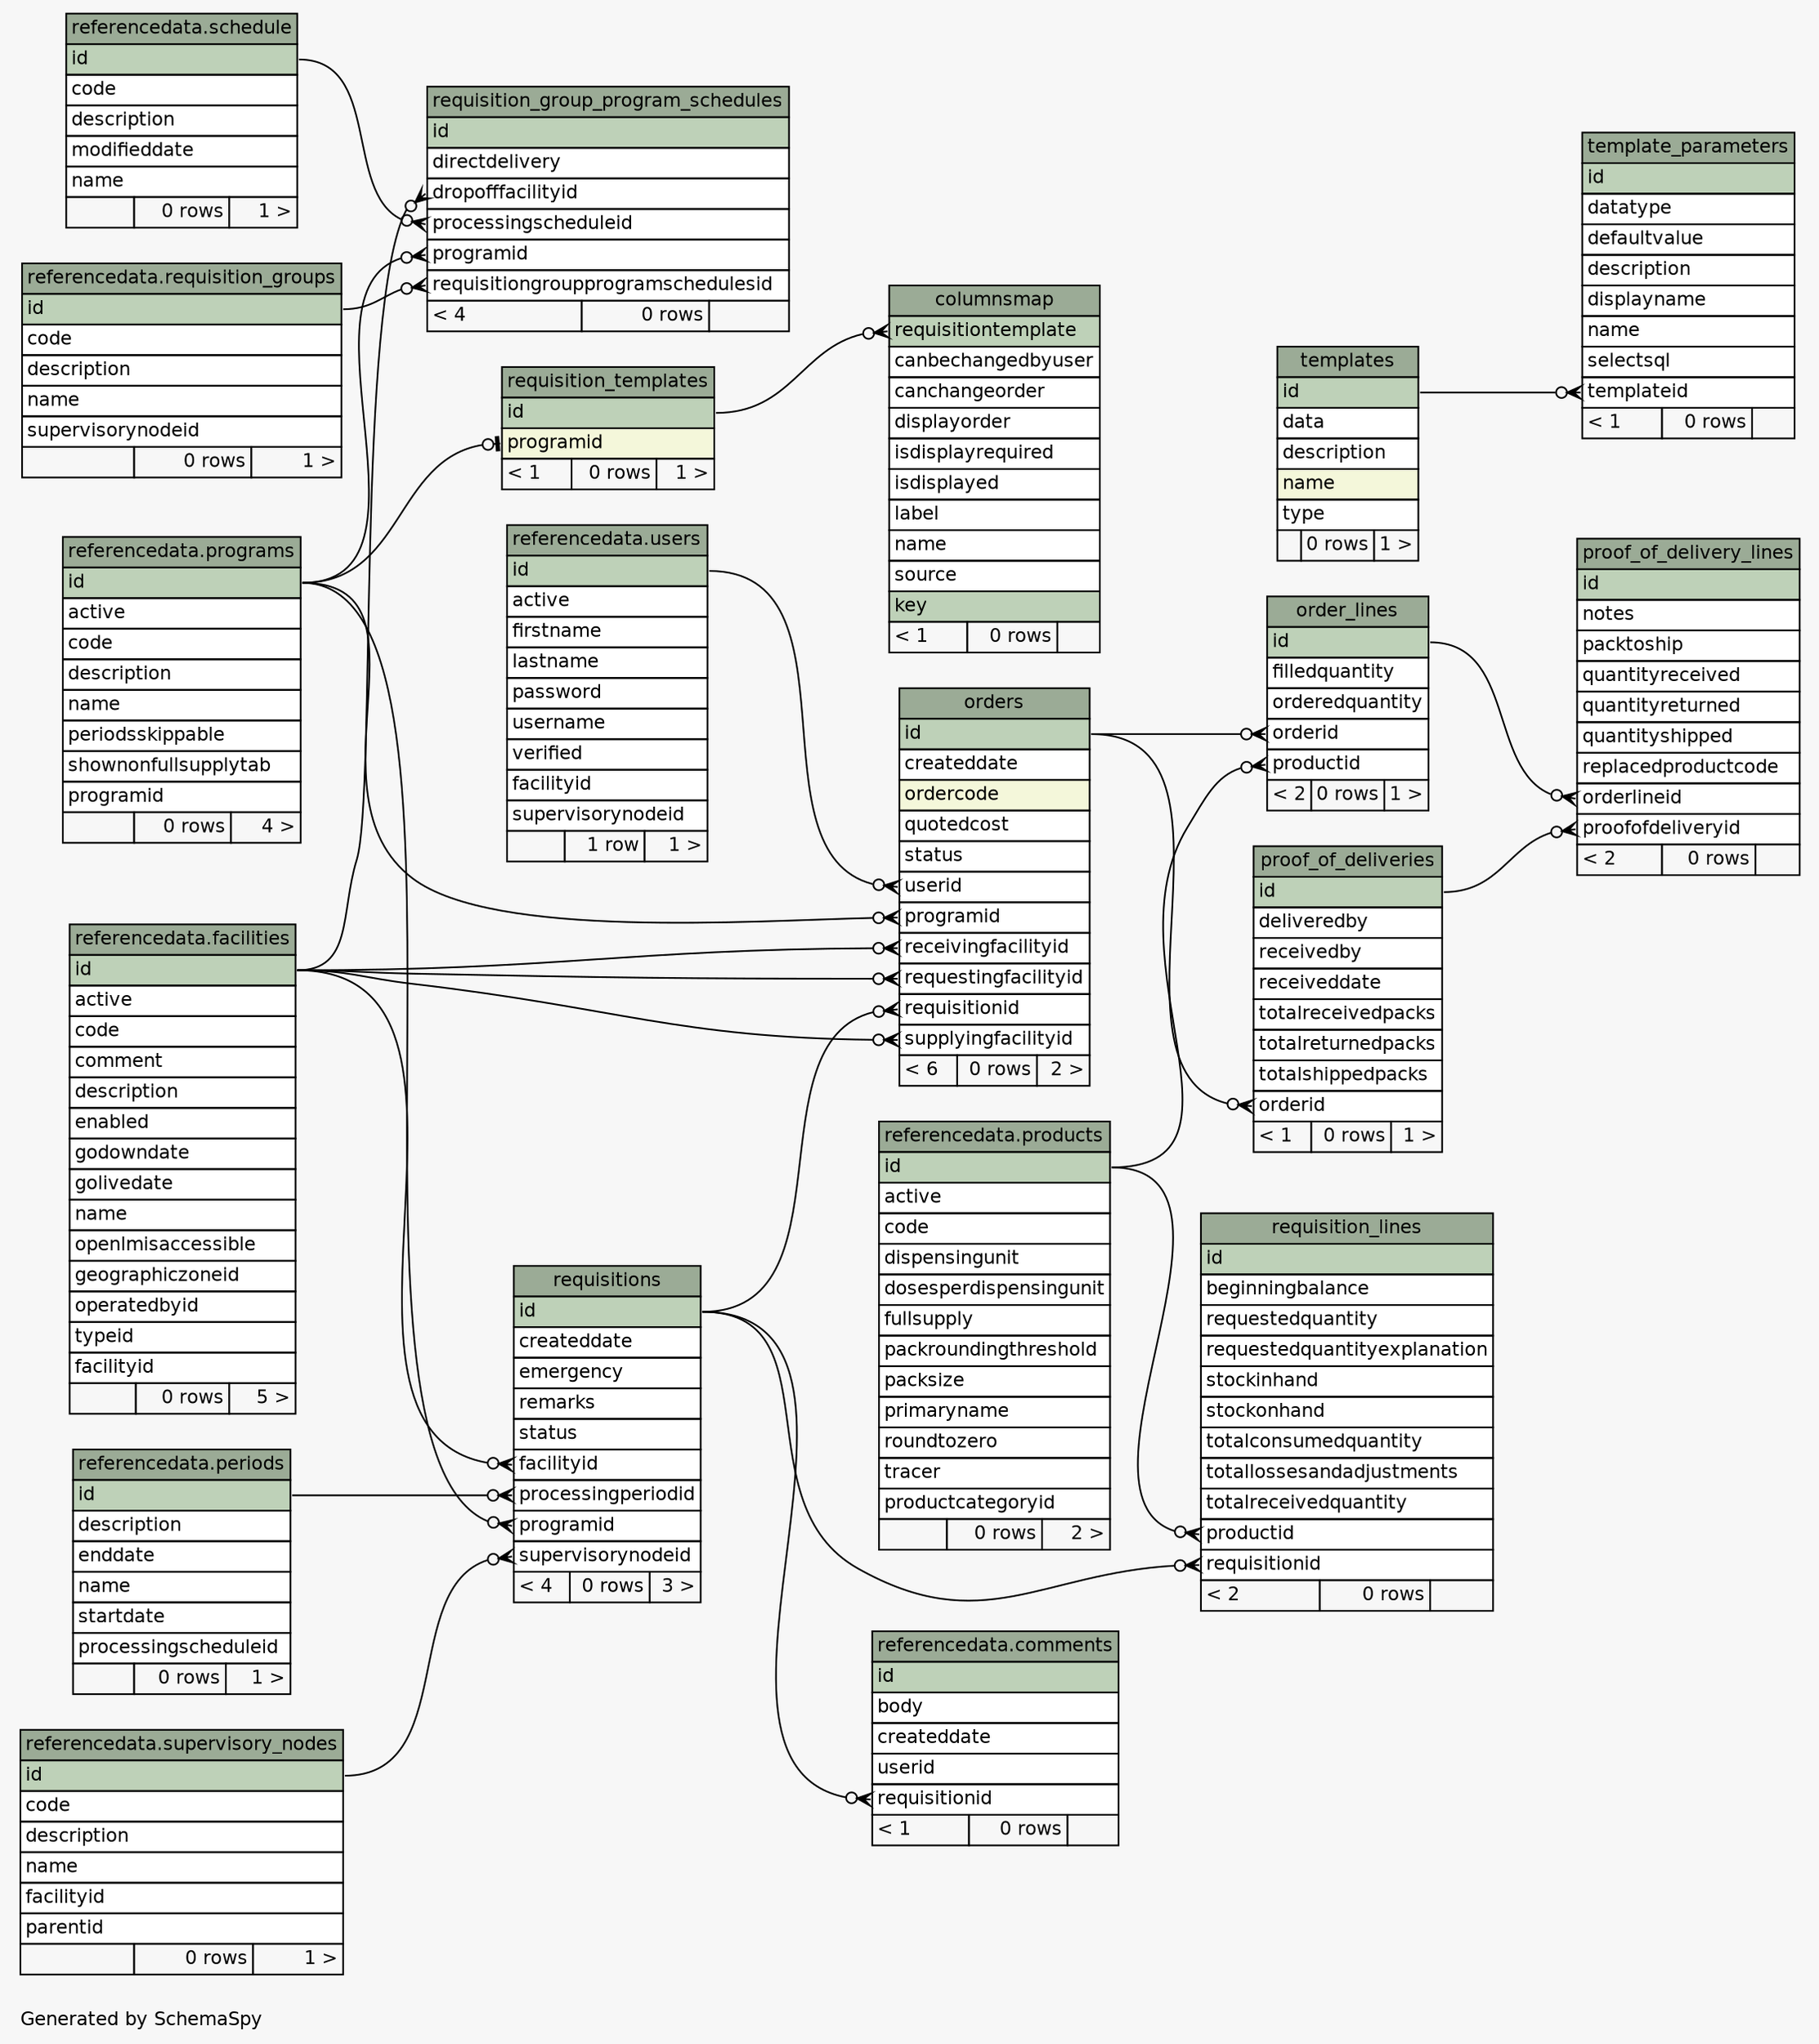 // dot 2.38.0 on Linux 4.1.17-22.30.amzn1.x86_64
// SchemaSpy rev 590
digraph "largeRelationshipsDiagram" {
  graph [
    rankdir="RL"
    bgcolor="#f7f7f7"
    label="\nGenerated by SchemaSpy"
    labeljust="l"
    nodesep="0.18"
    ranksep="0.46"
    fontname="Helvetica"
    fontsize="11"
  ];
  node [
    fontname="Helvetica"
    fontsize="11"
    shape="plaintext"
  ];
  edge [
    arrowsize="0.8"
  ];
  "columnsmap" [
    label=<
    <TABLE BORDER="0" CELLBORDER="1" CELLSPACING="0" BGCOLOR="#ffffff">
      <TR><TD COLSPAN="3" BGCOLOR="#9bab96" ALIGN="CENTER">columnsmap</TD></TR>
      <TR><TD PORT="requisitiontemplate" COLSPAN="3" BGCOLOR="#bed1b8" ALIGN="LEFT">requisitiontemplate</TD></TR>
      <TR><TD PORT="canbechangedbyuser" COLSPAN="3" ALIGN="LEFT">canbechangedbyuser</TD></TR>
      <TR><TD PORT="canchangeorder" COLSPAN="3" ALIGN="LEFT">canchangeorder</TD></TR>
      <TR><TD PORT="displayorder" COLSPAN="3" ALIGN="LEFT">displayorder</TD></TR>
      <TR><TD PORT="isdisplayrequired" COLSPAN="3" ALIGN="LEFT">isdisplayrequired</TD></TR>
      <TR><TD PORT="isdisplayed" COLSPAN="3" ALIGN="LEFT">isdisplayed</TD></TR>
      <TR><TD PORT="label" COLSPAN="3" ALIGN="LEFT">label</TD></TR>
      <TR><TD PORT="name" COLSPAN="3" ALIGN="LEFT">name</TD></TR>
      <TR><TD PORT="source" COLSPAN="3" ALIGN="LEFT">source</TD></TR>
      <TR><TD PORT="key" COLSPAN="3" BGCOLOR="#bed1b8" ALIGN="LEFT">key</TD></TR>
      <TR><TD ALIGN="LEFT" BGCOLOR="#f7f7f7">&lt; 1</TD><TD ALIGN="RIGHT" BGCOLOR="#f7f7f7">0 rows</TD><TD ALIGN="RIGHT" BGCOLOR="#f7f7f7">  </TD></TR>
    </TABLE>>
    URL="tables/columnsmap.html"
    tooltip="columnsmap"
  ];
  "referencedata.comments" [
    label=<
    <TABLE BORDER="0" CELLBORDER="1" CELLSPACING="0" BGCOLOR="#ffffff">
      <TR><TD COLSPAN="3" BGCOLOR="#9bab96" ALIGN="CENTER">referencedata.comments</TD></TR>
      <TR><TD PORT="id" COLSPAN="3" BGCOLOR="#bed1b8" ALIGN="LEFT">id</TD></TR>
      <TR><TD PORT="body" COLSPAN="3" ALIGN="LEFT">body</TD></TR>
      <TR><TD PORT="createddate" COLSPAN="3" ALIGN="LEFT">createddate</TD></TR>
      <TR><TD PORT="userid" COLSPAN="3" ALIGN="LEFT">userid</TD></TR>
      <TR><TD PORT="requisitionid" COLSPAN="3" ALIGN="LEFT">requisitionid</TD></TR>
      <TR><TD ALIGN="LEFT" BGCOLOR="#f7f7f7">&lt; 1</TD><TD ALIGN="RIGHT" BGCOLOR="#f7f7f7">0 rows</TD><TD ALIGN="RIGHT" BGCOLOR="#f7f7f7">  </TD></TR>
    </TABLE>>
    URL="tables/../../referencedata/tables/comments.html"
    tooltip="referencedata.comments"
  ];
  "referencedata.facilities" [
    label=<
    <TABLE BORDER="0" CELLBORDER="1" CELLSPACING="0" BGCOLOR="#ffffff">
      <TR><TD COLSPAN="3" BGCOLOR="#9bab96" ALIGN="CENTER">referencedata.facilities</TD></TR>
      <TR><TD PORT="id" COLSPAN="3" BGCOLOR="#bed1b8" ALIGN="LEFT">id</TD></TR>
      <TR><TD PORT="active" COLSPAN="3" ALIGN="LEFT">active</TD></TR>
      <TR><TD PORT="code" COLSPAN="3" ALIGN="LEFT">code</TD></TR>
      <TR><TD PORT="comment" COLSPAN="3" ALIGN="LEFT">comment</TD></TR>
      <TR><TD PORT="description" COLSPAN="3" ALIGN="LEFT">description</TD></TR>
      <TR><TD PORT="enabled" COLSPAN="3" ALIGN="LEFT">enabled</TD></TR>
      <TR><TD PORT="godowndate" COLSPAN="3" ALIGN="LEFT">godowndate</TD></TR>
      <TR><TD PORT="golivedate" COLSPAN="3" ALIGN="LEFT">golivedate</TD></TR>
      <TR><TD PORT="name" COLSPAN="3" ALIGN="LEFT">name</TD></TR>
      <TR><TD PORT="openlmisaccessible" COLSPAN="3" ALIGN="LEFT">openlmisaccessible</TD></TR>
      <TR><TD PORT="geographiczoneid" COLSPAN="3" ALIGN="LEFT">geographiczoneid</TD></TR>
      <TR><TD PORT="operatedbyid" COLSPAN="3" ALIGN="LEFT">operatedbyid</TD></TR>
      <TR><TD PORT="typeid" COLSPAN="3" ALIGN="LEFT">typeid</TD></TR>
      <TR><TD PORT="facilityid" COLSPAN="3" ALIGN="LEFT">facilityid</TD></TR>
      <TR><TD ALIGN="LEFT" BGCOLOR="#f7f7f7">  </TD><TD ALIGN="RIGHT" BGCOLOR="#f7f7f7">0 rows</TD><TD ALIGN="RIGHT" BGCOLOR="#f7f7f7">5 &gt;</TD></TR>
    </TABLE>>
    URL="tables/../../referencedata/tables/facilities.html"
    tooltip="referencedata.facilities"
  ];
  "order_lines" [
    label=<
    <TABLE BORDER="0" CELLBORDER="1" CELLSPACING="0" BGCOLOR="#ffffff">
      <TR><TD COLSPAN="3" BGCOLOR="#9bab96" ALIGN="CENTER">order_lines</TD></TR>
      <TR><TD PORT="id" COLSPAN="3" BGCOLOR="#bed1b8" ALIGN="LEFT">id</TD></TR>
      <TR><TD PORT="filledquantity" COLSPAN="3" ALIGN="LEFT">filledquantity</TD></TR>
      <TR><TD PORT="orderedquantity" COLSPAN="3" ALIGN="LEFT">orderedquantity</TD></TR>
      <TR><TD PORT="orderid" COLSPAN="3" ALIGN="LEFT">orderid</TD></TR>
      <TR><TD PORT="productid" COLSPAN="3" ALIGN="LEFT">productid</TD></TR>
      <TR><TD ALIGN="LEFT" BGCOLOR="#f7f7f7">&lt; 2</TD><TD ALIGN="RIGHT" BGCOLOR="#f7f7f7">0 rows</TD><TD ALIGN="RIGHT" BGCOLOR="#f7f7f7">1 &gt;</TD></TR>
    </TABLE>>
    URL="tables/order_lines.html"
    tooltip="order_lines"
  ];
  "orders" [
    label=<
    <TABLE BORDER="0" CELLBORDER="1" CELLSPACING="0" BGCOLOR="#ffffff">
      <TR><TD COLSPAN="3" BGCOLOR="#9bab96" ALIGN="CENTER">orders</TD></TR>
      <TR><TD PORT="id" COLSPAN="3" BGCOLOR="#bed1b8" ALIGN="LEFT">id</TD></TR>
      <TR><TD PORT="createddate" COLSPAN="3" ALIGN="LEFT">createddate</TD></TR>
      <TR><TD PORT="ordercode" COLSPAN="3" BGCOLOR="#f4f7da" ALIGN="LEFT">ordercode</TD></TR>
      <TR><TD PORT="quotedcost" COLSPAN="3" ALIGN="LEFT">quotedcost</TD></TR>
      <TR><TD PORT="status" COLSPAN="3" ALIGN="LEFT">status</TD></TR>
      <TR><TD PORT="userid" COLSPAN="3" ALIGN="LEFT">userid</TD></TR>
      <TR><TD PORT="programid" COLSPAN="3" ALIGN="LEFT">programid</TD></TR>
      <TR><TD PORT="receivingfacilityid" COLSPAN="3" ALIGN="LEFT">receivingfacilityid</TD></TR>
      <TR><TD PORT="requestingfacilityid" COLSPAN="3" ALIGN="LEFT">requestingfacilityid</TD></TR>
      <TR><TD PORT="requisitionid" COLSPAN="3" ALIGN="LEFT">requisitionid</TD></TR>
      <TR><TD PORT="supplyingfacilityid" COLSPAN="3" ALIGN="LEFT">supplyingfacilityid</TD></TR>
      <TR><TD ALIGN="LEFT" BGCOLOR="#f7f7f7">&lt; 6</TD><TD ALIGN="RIGHT" BGCOLOR="#f7f7f7">0 rows</TD><TD ALIGN="RIGHT" BGCOLOR="#f7f7f7">2 &gt;</TD></TR>
    </TABLE>>
    URL="tables/orders.html"
    tooltip="orders"
  ];
  "referencedata.periods" [
    label=<
    <TABLE BORDER="0" CELLBORDER="1" CELLSPACING="0" BGCOLOR="#ffffff">
      <TR><TD COLSPAN="3" BGCOLOR="#9bab96" ALIGN="CENTER">referencedata.periods</TD></TR>
      <TR><TD PORT="id" COLSPAN="3" BGCOLOR="#bed1b8" ALIGN="LEFT">id</TD></TR>
      <TR><TD PORT="description" COLSPAN="3" ALIGN="LEFT">description</TD></TR>
      <TR><TD PORT="enddate" COLSPAN="3" ALIGN="LEFT">enddate</TD></TR>
      <TR><TD PORT="name" COLSPAN="3" ALIGN="LEFT">name</TD></TR>
      <TR><TD PORT="startdate" COLSPAN="3" ALIGN="LEFT">startdate</TD></TR>
      <TR><TD PORT="processingscheduleid" COLSPAN="3" ALIGN="LEFT">processingscheduleid</TD></TR>
      <TR><TD ALIGN="LEFT" BGCOLOR="#f7f7f7">  </TD><TD ALIGN="RIGHT" BGCOLOR="#f7f7f7">0 rows</TD><TD ALIGN="RIGHT" BGCOLOR="#f7f7f7">1 &gt;</TD></TR>
    </TABLE>>
    URL="tables/../../referencedata/tables/periods.html"
    tooltip="referencedata.periods"
  ];
  "referencedata.products" [
    label=<
    <TABLE BORDER="0" CELLBORDER="1" CELLSPACING="0" BGCOLOR="#ffffff">
      <TR><TD COLSPAN="3" BGCOLOR="#9bab96" ALIGN="CENTER">referencedata.products</TD></TR>
      <TR><TD PORT="id" COLSPAN="3" BGCOLOR="#bed1b8" ALIGN="LEFT">id</TD></TR>
      <TR><TD PORT="active" COLSPAN="3" ALIGN="LEFT">active</TD></TR>
      <TR><TD PORT="code" COLSPAN="3" ALIGN="LEFT">code</TD></TR>
      <TR><TD PORT="dispensingunit" COLSPAN="3" ALIGN="LEFT">dispensingunit</TD></TR>
      <TR><TD PORT="dosesperdispensingunit" COLSPAN="3" ALIGN="LEFT">dosesperdispensingunit</TD></TR>
      <TR><TD PORT="fullsupply" COLSPAN="3" ALIGN="LEFT">fullsupply</TD></TR>
      <TR><TD PORT="packroundingthreshold" COLSPAN="3" ALIGN="LEFT">packroundingthreshold</TD></TR>
      <TR><TD PORT="packsize" COLSPAN="3" ALIGN="LEFT">packsize</TD></TR>
      <TR><TD PORT="primaryname" COLSPAN="3" ALIGN="LEFT">primaryname</TD></TR>
      <TR><TD PORT="roundtozero" COLSPAN="3" ALIGN="LEFT">roundtozero</TD></TR>
      <TR><TD PORT="tracer" COLSPAN="3" ALIGN="LEFT">tracer</TD></TR>
      <TR><TD PORT="productcategoryid" COLSPAN="3" ALIGN="LEFT">productcategoryid</TD></TR>
      <TR><TD ALIGN="LEFT" BGCOLOR="#f7f7f7">  </TD><TD ALIGN="RIGHT" BGCOLOR="#f7f7f7">0 rows</TD><TD ALIGN="RIGHT" BGCOLOR="#f7f7f7">2 &gt;</TD></TR>
    </TABLE>>
    URL="tables/../../referencedata/tables/products.html"
    tooltip="referencedata.products"
  ];
  "referencedata.programs" [
    label=<
    <TABLE BORDER="0" CELLBORDER="1" CELLSPACING="0" BGCOLOR="#ffffff">
      <TR><TD COLSPAN="3" BGCOLOR="#9bab96" ALIGN="CENTER">referencedata.programs</TD></TR>
      <TR><TD PORT="id" COLSPAN="3" BGCOLOR="#bed1b8" ALIGN="LEFT">id</TD></TR>
      <TR><TD PORT="active" COLSPAN="3" ALIGN="LEFT">active</TD></TR>
      <TR><TD PORT="code" COLSPAN="3" ALIGN="LEFT">code</TD></TR>
      <TR><TD PORT="description" COLSPAN="3" ALIGN="LEFT">description</TD></TR>
      <TR><TD PORT="name" COLSPAN="3" ALIGN="LEFT">name</TD></TR>
      <TR><TD PORT="periodsskippable" COLSPAN="3" ALIGN="LEFT">periodsskippable</TD></TR>
      <TR><TD PORT="shownonfullsupplytab" COLSPAN="3" ALIGN="LEFT">shownonfullsupplytab</TD></TR>
      <TR><TD PORT="programid" COLSPAN="3" ALIGN="LEFT">programid</TD></TR>
      <TR><TD ALIGN="LEFT" BGCOLOR="#f7f7f7">  </TD><TD ALIGN="RIGHT" BGCOLOR="#f7f7f7">0 rows</TD><TD ALIGN="RIGHT" BGCOLOR="#f7f7f7">4 &gt;</TD></TR>
    </TABLE>>
    URL="tables/../../referencedata/tables/programs.html"
    tooltip="referencedata.programs"
  ];
  "proof_of_deliveries" [
    label=<
    <TABLE BORDER="0" CELLBORDER="1" CELLSPACING="0" BGCOLOR="#ffffff">
      <TR><TD COLSPAN="3" BGCOLOR="#9bab96" ALIGN="CENTER">proof_of_deliveries</TD></TR>
      <TR><TD PORT="id" COLSPAN="3" BGCOLOR="#bed1b8" ALIGN="LEFT">id</TD></TR>
      <TR><TD PORT="deliveredby" COLSPAN="3" ALIGN="LEFT">deliveredby</TD></TR>
      <TR><TD PORT="receivedby" COLSPAN="3" ALIGN="LEFT">receivedby</TD></TR>
      <TR><TD PORT="receiveddate" COLSPAN="3" ALIGN="LEFT">receiveddate</TD></TR>
      <TR><TD PORT="totalreceivedpacks" COLSPAN="3" ALIGN="LEFT">totalreceivedpacks</TD></TR>
      <TR><TD PORT="totalreturnedpacks" COLSPAN="3" ALIGN="LEFT">totalreturnedpacks</TD></TR>
      <TR><TD PORT="totalshippedpacks" COLSPAN="3" ALIGN="LEFT">totalshippedpacks</TD></TR>
      <TR><TD PORT="orderid" COLSPAN="3" ALIGN="LEFT">orderid</TD></TR>
      <TR><TD ALIGN="LEFT" BGCOLOR="#f7f7f7">&lt; 1</TD><TD ALIGN="RIGHT" BGCOLOR="#f7f7f7">0 rows</TD><TD ALIGN="RIGHT" BGCOLOR="#f7f7f7">1 &gt;</TD></TR>
    </TABLE>>
    URL="tables/proof_of_deliveries.html"
    tooltip="proof_of_deliveries"
  ];
  "proof_of_delivery_lines" [
    label=<
    <TABLE BORDER="0" CELLBORDER="1" CELLSPACING="0" BGCOLOR="#ffffff">
      <TR><TD COLSPAN="3" BGCOLOR="#9bab96" ALIGN="CENTER">proof_of_delivery_lines</TD></TR>
      <TR><TD PORT="id" COLSPAN="3" BGCOLOR="#bed1b8" ALIGN="LEFT">id</TD></TR>
      <TR><TD PORT="notes" COLSPAN="3" ALIGN="LEFT">notes</TD></TR>
      <TR><TD PORT="packtoship" COLSPAN="3" ALIGN="LEFT">packtoship</TD></TR>
      <TR><TD PORT="quantityreceived" COLSPAN="3" ALIGN="LEFT">quantityreceived</TD></TR>
      <TR><TD PORT="quantityreturned" COLSPAN="3" ALIGN="LEFT">quantityreturned</TD></TR>
      <TR><TD PORT="quantityshipped" COLSPAN="3" ALIGN="LEFT">quantityshipped</TD></TR>
      <TR><TD PORT="replacedproductcode" COLSPAN="3" ALIGN="LEFT">replacedproductcode</TD></TR>
      <TR><TD PORT="orderlineid" COLSPAN="3" ALIGN="LEFT">orderlineid</TD></TR>
      <TR><TD PORT="proofofdeliveryid" COLSPAN="3" ALIGN="LEFT">proofofdeliveryid</TD></TR>
      <TR><TD ALIGN="LEFT" BGCOLOR="#f7f7f7">&lt; 2</TD><TD ALIGN="RIGHT" BGCOLOR="#f7f7f7">0 rows</TD><TD ALIGN="RIGHT" BGCOLOR="#f7f7f7">  </TD></TR>
    </TABLE>>
    URL="tables/proof_of_delivery_lines.html"
    tooltip="proof_of_delivery_lines"
  ];
  "requisition_group_program_schedules" [
    label=<
    <TABLE BORDER="0" CELLBORDER="1" CELLSPACING="0" BGCOLOR="#ffffff">
      <TR><TD COLSPAN="3" BGCOLOR="#9bab96" ALIGN="CENTER">requisition_group_program_schedules</TD></TR>
      <TR><TD PORT="id" COLSPAN="3" BGCOLOR="#bed1b8" ALIGN="LEFT">id</TD></TR>
      <TR><TD PORT="directdelivery" COLSPAN="3" ALIGN="LEFT">directdelivery</TD></TR>
      <TR><TD PORT="dropofffacilityid" COLSPAN="3" ALIGN="LEFT">dropofffacilityid</TD></TR>
      <TR><TD PORT="processingscheduleid" COLSPAN="3" ALIGN="LEFT">processingscheduleid</TD></TR>
      <TR><TD PORT="programid" COLSPAN="3" ALIGN="LEFT">programid</TD></TR>
      <TR><TD PORT="requisitiongroupprogramschedulesid" COLSPAN="3" ALIGN="LEFT">requisitiongroupprogramschedulesid</TD></TR>
      <TR><TD ALIGN="LEFT" BGCOLOR="#f7f7f7">&lt; 4</TD><TD ALIGN="RIGHT" BGCOLOR="#f7f7f7">0 rows</TD><TD ALIGN="RIGHT" BGCOLOR="#f7f7f7">  </TD></TR>
    </TABLE>>
    URL="tables/requisition_group_program_schedules.html"
    tooltip="requisition_group_program_schedules"
  ];
  "referencedata.requisition_groups" [
    label=<
    <TABLE BORDER="0" CELLBORDER="1" CELLSPACING="0" BGCOLOR="#ffffff">
      <TR><TD COLSPAN="3" BGCOLOR="#9bab96" ALIGN="CENTER">referencedata.requisition_groups</TD></TR>
      <TR><TD PORT="id" COLSPAN="3" BGCOLOR="#bed1b8" ALIGN="LEFT">id</TD></TR>
      <TR><TD PORT="code" COLSPAN="3" ALIGN="LEFT">code</TD></TR>
      <TR><TD PORT="description" COLSPAN="3" ALIGN="LEFT">description</TD></TR>
      <TR><TD PORT="name" COLSPAN="3" ALIGN="LEFT">name</TD></TR>
      <TR><TD PORT="supervisorynodeid" COLSPAN="3" ALIGN="LEFT">supervisorynodeid</TD></TR>
      <TR><TD ALIGN="LEFT" BGCOLOR="#f7f7f7">  </TD><TD ALIGN="RIGHT" BGCOLOR="#f7f7f7">0 rows</TD><TD ALIGN="RIGHT" BGCOLOR="#f7f7f7">1 &gt;</TD></TR>
    </TABLE>>
    URL="tables/../../referencedata/tables/requisition_groups.html"
    tooltip="referencedata.requisition_groups"
  ];
  "requisition_lines" [
    label=<
    <TABLE BORDER="0" CELLBORDER="1" CELLSPACING="0" BGCOLOR="#ffffff">
      <TR><TD COLSPAN="3" BGCOLOR="#9bab96" ALIGN="CENTER">requisition_lines</TD></TR>
      <TR><TD PORT="id" COLSPAN="3" BGCOLOR="#bed1b8" ALIGN="LEFT">id</TD></TR>
      <TR><TD PORT="beginningbalance" COLSPAN="3" ALIGN="LEFT">beginningbalance</TD></TR>
      <TR><TD PORT="requestedquantity" COLSPAN="3" ALIGN="LEFT">requestedquantity</TD></TR>
      <TR><TD PORT="requestedquantityexplanation" COLSPAN="3" ALIGN="LEFT">requestedquantityexplanation</TD></TR>
      <TR><TD PORT="stockinhand" COLSPAN="3" ALIGN="LEFT">stockinhand</TD></TR>
      <TR><TD PORT="stockonhand" COLSPAN="3" ALIGN="LEFT">stockonhand</TD></TR>
      <TR><TD PORT="totalconsumedquantity" COLSPAN="3" ALIGN="LEFT">totalconsumedquantity</TD></TR>
      <TR><TD PORT="totallossesandadjustments" COLSPAN="3" ALIGN="LEFT">totallossesandadjustments</TD></TR>
      <TR><TD PORT="totalreceivedquantity" COLSPAN="3" ALIGN="LEFT">totalreceivedquantity</TD></TR>
      <TR><TD PORT="productid" COLSPAN="3" ALIGN="LEFT">productid</TD></TR>
      <TR><TD PORT="requisitionid" COLSPAN="3" ALIGN="LEFT">requisitionid</TD></TR>
      <TR><TD ALIGN="LEFT" BGCOLOR="#f7f7f7">&lt; 2</TD><TD ALIGN="RIGHT" BGCOLOR="#f7f7f7">0 rows</TD><TD ALIGN="RIGHT" BGCOLOR="#f7f7f7">  </TD></TR>
    </TABLE>>
    URL="tables/requisition_lines.html"
    tooltip="requisition_lines"
  ];
  "requisition_templates" [
    label=<
    <TABLE BORDER="0" CELLBORDER="1" CELLSPACING="0" BGCOLOR="#ffffff">
      <TR><TD COLSPAN="3" BGCOLOR="#9bab96" ALIGN="CENTER">requisition_templates</TD></TR>
      <TR><TD PORT="id" COLSPAN="3" BGCOLOR="#bed1b8" ALIGN="LEFT">id</TD></TR>
      <TR><TD PORT="programid" COLSPAN="3" BGCOLOR="#f4f7da" ALIGN="LEFT">programid</TD></TR>
      <TR><TD ALIGN="LEFT" BGCOLOR="#f7f7f7">&lt; 1</TD><TD ALIGN="RIGHT" BGCOLOR="#f7f7f7">0 rows</TD><TD ALIGN="RIGHT" BGCOLOR="#f7f7f7">1 &gt;</TD></TR>
    </TABLE>>
    URL="tables/requisition_templates.html"
    tooltip="requisition_templates"
  ];
  "requisitions" [
    label=<
    <TABLE BORDER="0" CELLBORDER="1" CELLSPACING="0" BGCOLOR="#ffffff">
      <TR><TD COLSPAN="3" BGCOLOR="#9bab96" ALIGN="CENTER">requisitions</TD></TR>
      <TR><TD PORT="id" COLSPAN="3" BGCOLOR="#bed1b8" ALIGN="LEFT">id</TD></TR>
      <TR><TD PORT="createddate" COLSPAN="3" ALIGN="LEFT">createddate</TD></TR>
      <TR><TD PORT="emergency" COLSPAN="3" ALIGN="LEFT">emergency</TD></TR>
      <TR><TD PORT="remarks" COLSPAN="3" ALIGN="LEFT">remarks</TD></TR>
      <TR><TD PORT="status" COLSPAN="3" ALIGN="LEFT">status</TD></TR>
      <TR><TD PORT="facilityid" COLSPAN="3" ALIGN="LEFT">facilityid</TD></TR>
      <TR><TD PORT="processingperiodid" COLSPAN="3" ALIGN="LEFT">processingperiodid</TD></TR>
      <TR><TD PORT="programid" COLSPAN="3" ALIGN="LEFT">programid</TD></TR>
      <TR><TD PORT="supervisorynodeid" COLSPAN="3" ALIGN="LEFT">supervisorynodeid</TD></TR>
      <TR><TD ALIGN="LEFT" BGCOLOR="#f7f7f7">&lt; 4</TD><TD ALIGN="RIGHT" BGCOLOR="#f7f7f7">0 rows</TD><TD ALIGN="RIGHT" BGCOLOR="#f7f7f7">3 &gt;</TD></TR>
    </TABLE>>
    URL="tables/requisitions.html"
    tooltip="requisitions"
  ];
  "referencedata.schedule" [
    label=<
    <TABLE BORDER="0" CELLBORDER="1" CELLSPACING="0" BGCOLOR="#ffffff">
      <TR><TD COLSPAN="3" BGCOLOR="#9bab96" ALIGN="CENTER">referencedata.schedule</TD></TR>
      <TR><TD PORT="id" COLSPAN="3" BGCOLOR="#bed1b8" ALIGN="LEFT">id</TD></TR>
      <TR><TD PORT="code" COLSPAN="3" ALIGN="LEFT">code</TD></TR>
      <TR><TD PORT="description" COLSPAN="3" ALIGN="LEFT">description</TD></TR>
      <TR><TD PORT="modifieddate" COLSPAN="3" ALIGN="LEFT">modifieddate</TD></TR>
      <TR><TD PORT="name" COLSPAN="3" ALIGN="LEFT">name</TD></TR>
      <TR><TD ALIGN="LEFT" BGCOLOR="#f7f7f7">  </TD><TD ALIGN="RIGHT" BGCOLOR="#f7f7f7">0 rows</TD><TD ALIGN="RIGHT" BGCOLOR="#f7f7f7">1 &gt;</TD></TR>
    </TABLE>>
    URL="tables/../../referencedata/tables/schedule.html"
    tooltip="referencedata.schedule"
  ];
  "referencedata.supervisory_nodes" [
    label=<
    <TABLE BORDER="0" CELLBORDER="1" CELLSPACING="0" BGCOLOR="#ffffff">
      <TR><TD COLSPAN="3" BGCOLOR="#9bab96" ALIGN="CENTER">referencedata.supervisory_nodes</TD></TR>
      <TR><TD PORT="id" COLSPAN="3" BGCOLOR="#bed1b8" ALIGN="LEFT">id</TD></TR>
      <TR><TD PORT="code" COLSPAN="3" ALIGN="LEFT">code</TD></TR>
      <TR><TD PORT="description" COLSPAN="3" ALIGN="LEFT">description</TD></TR>
      <TR><TD PORT="name" COLSPAN="3" ALIGN="LEFT">name</TD></TR>
      <TR><TD PORT="facilityid" COLSPAN="3" ALIGN="LEFT">facilityid</TD></TR>
      <TR><TD PORT="parentid" COLSPAN="3" ALIGN="LEFT">parentid</TD></TR>
      <TR><TD ALIGN="LEFT" BGCOLOR="#f7f7f7">  </TD><TD ALIGN="RIGHT" BGCOLOR="#f7f7f7">0 rows</TD><TD ALIGN="RIGHT" BGCOLOR="#f7f7f7">1 &gt;</TD></TR>
    </TABLE>>
    URL="tables/../../referencedata/tables/supervisory_nodes.html"
    tooltip="referencedata.supervisory_nodes"
  ];
  "template_parameters" [
    label=<
    <TABLE BORDER="0" CELLBORDER="1" CELLSPACING="0" BGCOLOR="#ffffff">
      <TR><TD COLSPAN="3" BGCOLOR="#9bab96" ALIGN="CENTER">template_parameters</TD></TR>
      <TR><TD PORT="id" COLSPAN="3" BGCOLOR="#bed1b8" ALIGN="LEFT">id</TD></TR>
      <TR><TD PORT="datatype" COLSPAN="3" ALIGN="LEFT">datatype</TD></TR>
      <TR><TD PORT="defaultvalue" COLSPAN="3" ALIGN="LEFT">defaultvalue</TD></TR>
      <TR><TD PORT="description" COLSPAN="3" ALIGN="LEFT">description</TD></TR>
      <TR><TD PORT="displayname" COLSPAN="3" ALIGN="LEFT">displayname</TD></TR>
      <TR><TD PORT="name" COLSPAN="3" ALIGN="LEFT">name</TD></TR>
      <TR><TD PORT="selectsql" COLSPAN="3" ALIGN="LEFT">selectsql</TD></TR>
      <TR><TD PORT="templateid" COLSPAN="3" ALIGN="LEFT">templateid</TD></TR>
      <TR><TD ALIGN="LEFT" BGCOLOR="#f7f7f7">&lt; 1</TD><TD ALIGN="RIGHT" BGCOLOR="#f7f7f7">0 rows</TD><TD ALIGN="RIGHT" BGCOLOR="#f7f7f7">  </TD></TR>
    </TABLE>>
    URL="tables/template_parameters.html"
    tooltip="template_parameters"
  ];
  "templates" [
    label=<
    <TABLE BORDER="0" CELLBORDER="1" CELLSPACING="0" BGCOLOR="#ffffff">
      <TR><TD COLSPAN="3" BGCOLOR="#9bab96" ALIGN="CENTER">templates</TD></TR>
      <TR><TD PORT="id" COLSPAN="3" BGCOLOR="#bed1b8" ALIGN="LEFT">id</TD></TR>
      <TR><TD PORT="data" COLSPAN="3" ALIGN="LEFT">data</TD></TR>
      <TR><TD PORT="description" COLSPAN="3" ALIGN="LEFT">description</TD></TR>
      <TR><TD PORT="name" COLSPAN="3" BGCOLOR="#f4f7da" ALIGN="LEFT">name</TD></TR>
      <TR><TD PORT="type" COLSPAN="3" ALIGN="LEFT">type</TD></TR>
      <TR><TD ALIGN="LEFT" BGCOLOR="#f7f7f7">  </TD><TD ALIGN="RIGHT" BGCOLOR="#f7f7f7">0 rows</TD><TD ALIGN="RIGHT" BGCOLOR="#f7f7f7">1 &gt;</TD></TR>
    </TABLE>>
    URL="tables/templates.html"
    tooltip="templates"
  ];
  "referencedata.users" [
    label=<
    <TABLE BORDER="0" CELLBORDER="1" CELLSPACING="0" BGCOLOR="#ffffff">
      <TR><TD COLSPAN="3" BGCOLOR="#9bab96" ALIGN="CENTER">referencedata.users</TD></TR>
      <TR><TD PORT="id" COLSPAN="3" BGCOLOR="#bed1b8" ALIGN="LEFT">id</TD></TR>
      <TR><TD PORT="active" COLSPAN="3" ALIGN="LEFT">active</TD></TR>
      <TR><TD PORT="firstname" COLSPAN="3" ALIGN="LEFT">firstname</TD></TR>
      <TR><TD PORT="lastname" COLSPAN="3" ALIGN="LEFT">lastname</TD></TR>
      <TR><TD PORT="password" COLSPAN="3" ALIGN="LEFT">password</TD></TR>
      <TR><TD PORT="username" COLSPAN="3" ALIGN="LEFT">username</TD></TR>
      <TR><TD PORT="verified" COLSPAN="3" ALIGN="LEFT">verified</TD></TR>
      <TR><TD PORT="facilityid" COLSPAN="3" ALIGN="LEFT">facilityid</TD></TR>
      <TR><TD PORT="supervisorynodeid" COLSPAN="3" ALIGN="LEFT">supervisorynodeid</TD></TR>
      <TR><TD ALIGN="LEFT" BGCOLOR="#f7f7f7">  </TD><TD ALIGN="RIGHT" BGCOLOR="#f7f7f7">1 row</TD><TD ALIGN="RIGHT" BGCOLOR="#f7f7f7">1 &gt;</TD></TR>
    </TABLE>>
    URL="tables/../../referencedata/tables/users.html"
    tooltip="referencedata.users"
  ];
  "columnsmap":"requisitiontemplate":w -> "requisition_templates":"id":e [arrowhead=none dir=back arrowtail=crowodot];
  "referencedata.comments":"requisitionid":w -> "requisitions":"id":e [arrowhead=none dir=back arrowtail=crowodot];
  "order_lines":"orderid":w -> "orders":"id":e [arrowhead=none dir=back arrowtail=crowodot];
  "order_lines":"productid":w -> "referencedata.products":"id":e [arrowhead=none dir=back arrowtail=crowodot];
  "orders":"programid":w -> "referencedata.programs":"id":e [arrowhead=none dir=back arrowtail=crowodot];
  "orders":"receivingfacilityid":w -> "referencedata.facilities":"id":e [arrowhead=none dir=back arrowtail=crowodot];
  "orders":"requestingfacilityid":w -> "referencedata.facilities":"id":e [arrowhead=none dir=back arrowtail=crowodot];
  "orders":"requisitionid":w -> "requisitions":"id":e [arrowhead=none dir=back arrowtail=crowodot];
  "orders":"supplyingfacilityid":w -> "referencedata.facilities":"id":e [arrowhead=none dir=back arrowtail=crowodot];
  "orders":"userid":w -> "referencedata.users":"id":e [arrowhead=none dir=back arrowtail=crowodot];
  "proof_of_deliveries":"orderid":w -> "orders":"id":e [arrowhead=none dir=back arrowtail=crowodot];
  "proof_of_delivery_lines":"orderlineid":w -> "order_lines":"id":e [arrowhead=none dir=back arrowtail=crowodot];
  "proof_of_delivery_lines":"proofofdeliveryid":w -> "proof_of_deliveries":"id":e [arrowhead=none dir=back arrowtail=crowodot];
  "requisition_group_program_schedules":"dropofffacilityid":w -> "referencedata.facilities":"id":e [arrowhead=none dir=back arrowtail=crowodot];
  "requisition_group_program_schedules":"processingscheduleid":w -> "referencedata.schedule":"id":e [arrowhead=none dir=back arrowtail=crowodot];
  "requisition_group_program_schedules":"programid":w -> "referencedata.programs":"id":e [arrowhead=none dir=back arrowtail=crowodot];
  "requisition_group_program_schedules":"requisitiongroupprogramschedulesid":w -> "referencedata.requisition_groups":"id":e [arrowhead=none dir=back arrowtail=crowodot];
  "requisition_lines":"productid":w -> "referencedata.products":"id":e [arrowhead=none dir=back arrowtail=crowodot];
  "requisition_lines":"requisitionid":w -> "requisitions":"id":e [arrowhead=none dir=back arrowtail=crowodot];
  "requisition_templates":"programid":w -> "referencedata.programs":"id":e [arrowhead=none dir=back arrowtail=teeodot];
  "requisitions":"facilityid":w -> "referencedata.facilities":"id":e [arrowhead=none dir=back arrowtail=crowodot];
  "requisitions":"processingperiodid":w -> "referencedata.periods":"id":e [arrowhead=none dir=back arrowtail=crowodot];
  "requisitions":"programid":w -> "referencedata.programs":"id":e [arrowhead=none dir=back arrowtail=crowodot];
  "requisitions":"supervisorynodeid":w -> "referencedata.supervisory_nodes":"id":e [arrowhead=none dir=back arrowtail=crowodot];
  "template_parameters":"templateid":w -> "templates":"id":e [arrowhead=none dir=back arrowtail=crowodot];
}
